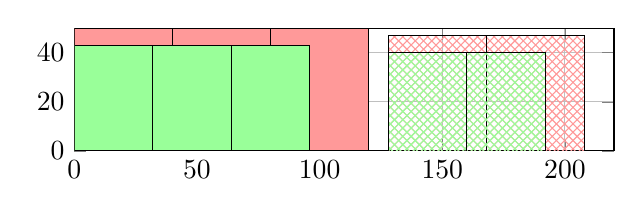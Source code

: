 \begin{tikzpicture}
	\begin{axis}[axis equal image, xmin=0, xmax=220, ymin=0, ymax=50, grid=major]
		\filldraw[draw=black,fill=red!40,pattern=,pattern color=red!40](axis cs:0.0,0.0) rectangle (axis cs:40.0,50.0);		\filldraw[draw=black,fill=red!40,pattern=,pattern color=red!40](axis cs:40.0,0.0) rectangle (axis cs:80.0,50.0);		\filldraw[draw=black,fill=red!40,pattern=,pattern color=red!40](axis cs:80.0,0.0) rectangle (axis cs:120.0,50.0);		\filldraw[draw=black,fill=red!40,pattern=crosshatch,pattern color=red!40](axis cs:128.0,-3.0) rectangle (axis cs:168.0,47.0);		\filldraw[draw=black,fill=red!40,pattern=crosshatch,pattern color=red!40](axis cs:168.0,-3.0) rectangle (axis cs:208.0,47.0);		\filldraw[draw=black,fill=green!40,pattern=,pattern color=green!40](axis cs:0.0,0.0) rectangle (axis cs:32.0,43.0);		\filldraw[draw=black,fill=green!40,pattern=,pattern color=green!40](axis cs:32.0,0.0) rectangle (axis cs:64.0,43.0);		\filldraw[draw=black,fill=green!40,pattern=,pattern color=green!40](axis cs:64.0,0.0) rectangle (axis cs:96.0,43.0);		\filldraw[draw=black,fill=green!40,pattern=crosshatch,pattern color=green!40](axis cs:128.0,-3.0) rectangle (axis cs:160.0,40.0);		\filldraw[draw=black,fill=green!40,pattern=crosshatch,pattern color=green!40](axis cs:160.0,-3.0) rectangle (axis cs:192.0,40.0);	\end{axis}
\end{tikzpicture}
